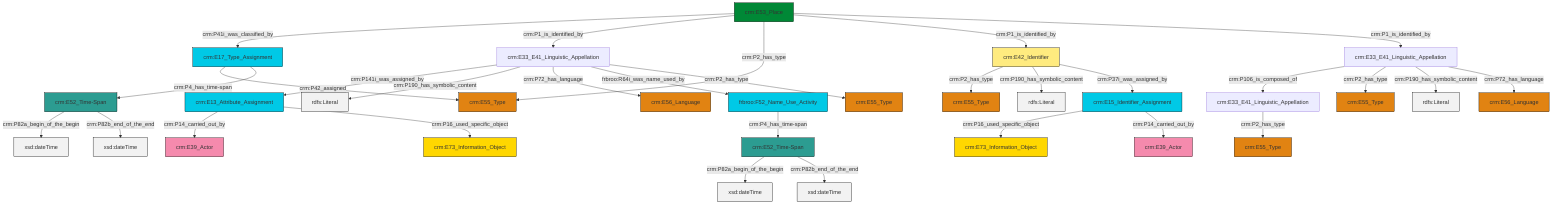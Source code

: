 graph TD
classDef Literal fill:#f2f2f2,stroke:#000000;
classDef CRM_Entity fill:#FFFFFF,stroke:#000000;
classDef Temporal_Entity fill:#00C9E6, stroke:#000000;
classDef Type fill:#E18312, stroke:#000000;
classDef Time-Span fill:#2C9C91, stroke:#000000;
classDef Appellation fill:#FFEB7F, stroke:#000000;
classDef Place fill:#008836, stroke:#000000;
classDef Persistent_Item fill:#B266B2, stroke:#000000;
classDef Conceptual_Object fill:#FFD700, stroke:#000000;
classDef Physical_Thing fill:#D2B48C, stroke:#000000;
classDef Actor fill:#f58aad, stroke:#000000;
classDef PC_Classes fill:#4ce600, stroke:#000000;
classDef Multi fill:#cccccc,stroke:#000000;

6["crm:E52_Time-Span"]:::Time-Span -->|crm:P82a_begin_of_the_begin| 7[xsd:dateTime]:::Literal
8["crm:E42_Identifier"]:::Appellation -->|crm:P2_has_type| 9["crm:E55_Type"]:::Type
10["crm:E17_Type_Assignment"]:::Temporal_Entity -->|crm:P42_assigned| 11["crm:E55_Type"]:::Type
14["crm:E33_E41_Linguistic_Appellation"]:::Default -->|crm:P106_is_composed_of| 4["crm:E33_E41_Linguistic_Appellation"]:::Default
15["crm:E33_E41_Linguistic_Appellation"]:::Default -->|crm:P141i_was_assigned_by| 19["crm:E13_Attribute_Assignment"]:::Temporal_Entity
14["crm:E33_E41_Linguistic_Appellation"]:::Default -->|crm:P2_has_type| 12["crm:E55_Type"]:::Type
0["crm:E53_Place"]:::Place -->|crm:P41i_was_classified_by| 10["crm:E17_Type_Assignment"]:::Temporal_Entity
14["crm:E33_E41_Linguistic_Appellation"]:::Default -->|crm:P190_has_symbolic_content| 21[rdfs:Literal]:::Literal
19["crm:E13_Attribute_Assignment"]:::Temporal_Entity -->|crm:P14_carried_out_by| 2["crm:E39_Actor"]:::Actor
22["crm:E15_Identifier_Assignment"]:::Temporal_Entity -->|crm:P16_used_specific_object| 23["crm:E73_Information_Object"]:::Conceptual_Object
14["crm:E33_E41_Linguistic_Appellation"]:::Default -->|crm:P72_has_language| 30["crm:E56_Language"]:::Type
15["crm:E33_E41_Linguistic_Appellation"]:::Default -->|crm:P190_has_symbolic_content| 32[rdfs:Literal]:::Literal
0["crm:E53_Place"]:::Place -->|crm:P1_is_identified_by| 15["crm:E33_E41_Linguistic_Appellation"]:::Default
15["crm:E33_E41_Linguistic_Appellation"]:::Default -->|crm:P72_has_language| 33["crm:E56_Language"]:::Type
8["crm:E42_Identifier"]:::Appellation -->|crm:P190_has_symbolic_content| 35[rdfs:Literal]:::Literal
4["crm:E33_E41_Linguistic_Appellation"]:::Default -->|crm:P2_has_type| 36["crm:E55_Type"]:::Type
19["crm:E13_Attribute_Assignment"]:::Temporal_Entity -->|crm:P16_used_specific_object| 37["crm:E73_Information_Object"]:::Conceptual_Object
10["crm:E17_Type_Assignment"]:::Temporal_Entity -->|crm:P4_has_time-span| 6["crm:E52_Time-Span"]:::Time-Span
0["crm:E53_Place"]:::Place -->|crm:P2_has_type| 11["crm:E55_Type"]:::Type
44["crm:E52_Time-Span"]:::Time-Span -->|crm:P82a_begin_of_the_begin| 45[xsd:dateTime]:::Literal
0["crm:E53_Place"]:::Place -->|crm:P1_is_identified_by| 8["crm:E42_Identifier"]:::Appellation
46["frbroo:F52_Name_Use_Activity"]:::Temporal_Entity -->|crm:P4_has_time-span| 44["crm:E52_Time-Span"]:::Time-Span
0["crm:E53_Place"]:::Place -->|crm:P1_is_identified_by| 14["crm:E33_E41_Linguistic_Appellation"]:::Default
44["crm:E52_Time-Span"]:::Time-Span -->|crm:P82b_end_of_the_end| 48[xsd:dateTime]:::Literal
15["crm:E33_E41_Linguistic_Appellation"]:::Default -->|frbroo:R64i_was_name_used_by| 46["frbroo:F52_Name_Use_Activity"]:::Temporal_Entity
22["crm:E15_Identifier_Assignment"]:::Temporal_Entity -->|crm:P14_carried_out_by| 24["crm:E39_Actor"]:::Actor
8["crm:E42_Identifier"]:::Appellation -->|crm:P37i_was_assigned_by| 22["crm:E15_Identifier_Assignment"]:::Temporal_Entity
15["crm:E33_E41_Linguistic_Appellation"]:::Default -->|crm:P2_has_type| 27["crm:E55_Type"]:::Type
6["crm:E52_Time-Span"]:::Time-Span -->|crm:P82b_end_of_the_end| 52[xsd:dateTime]:::Literal
